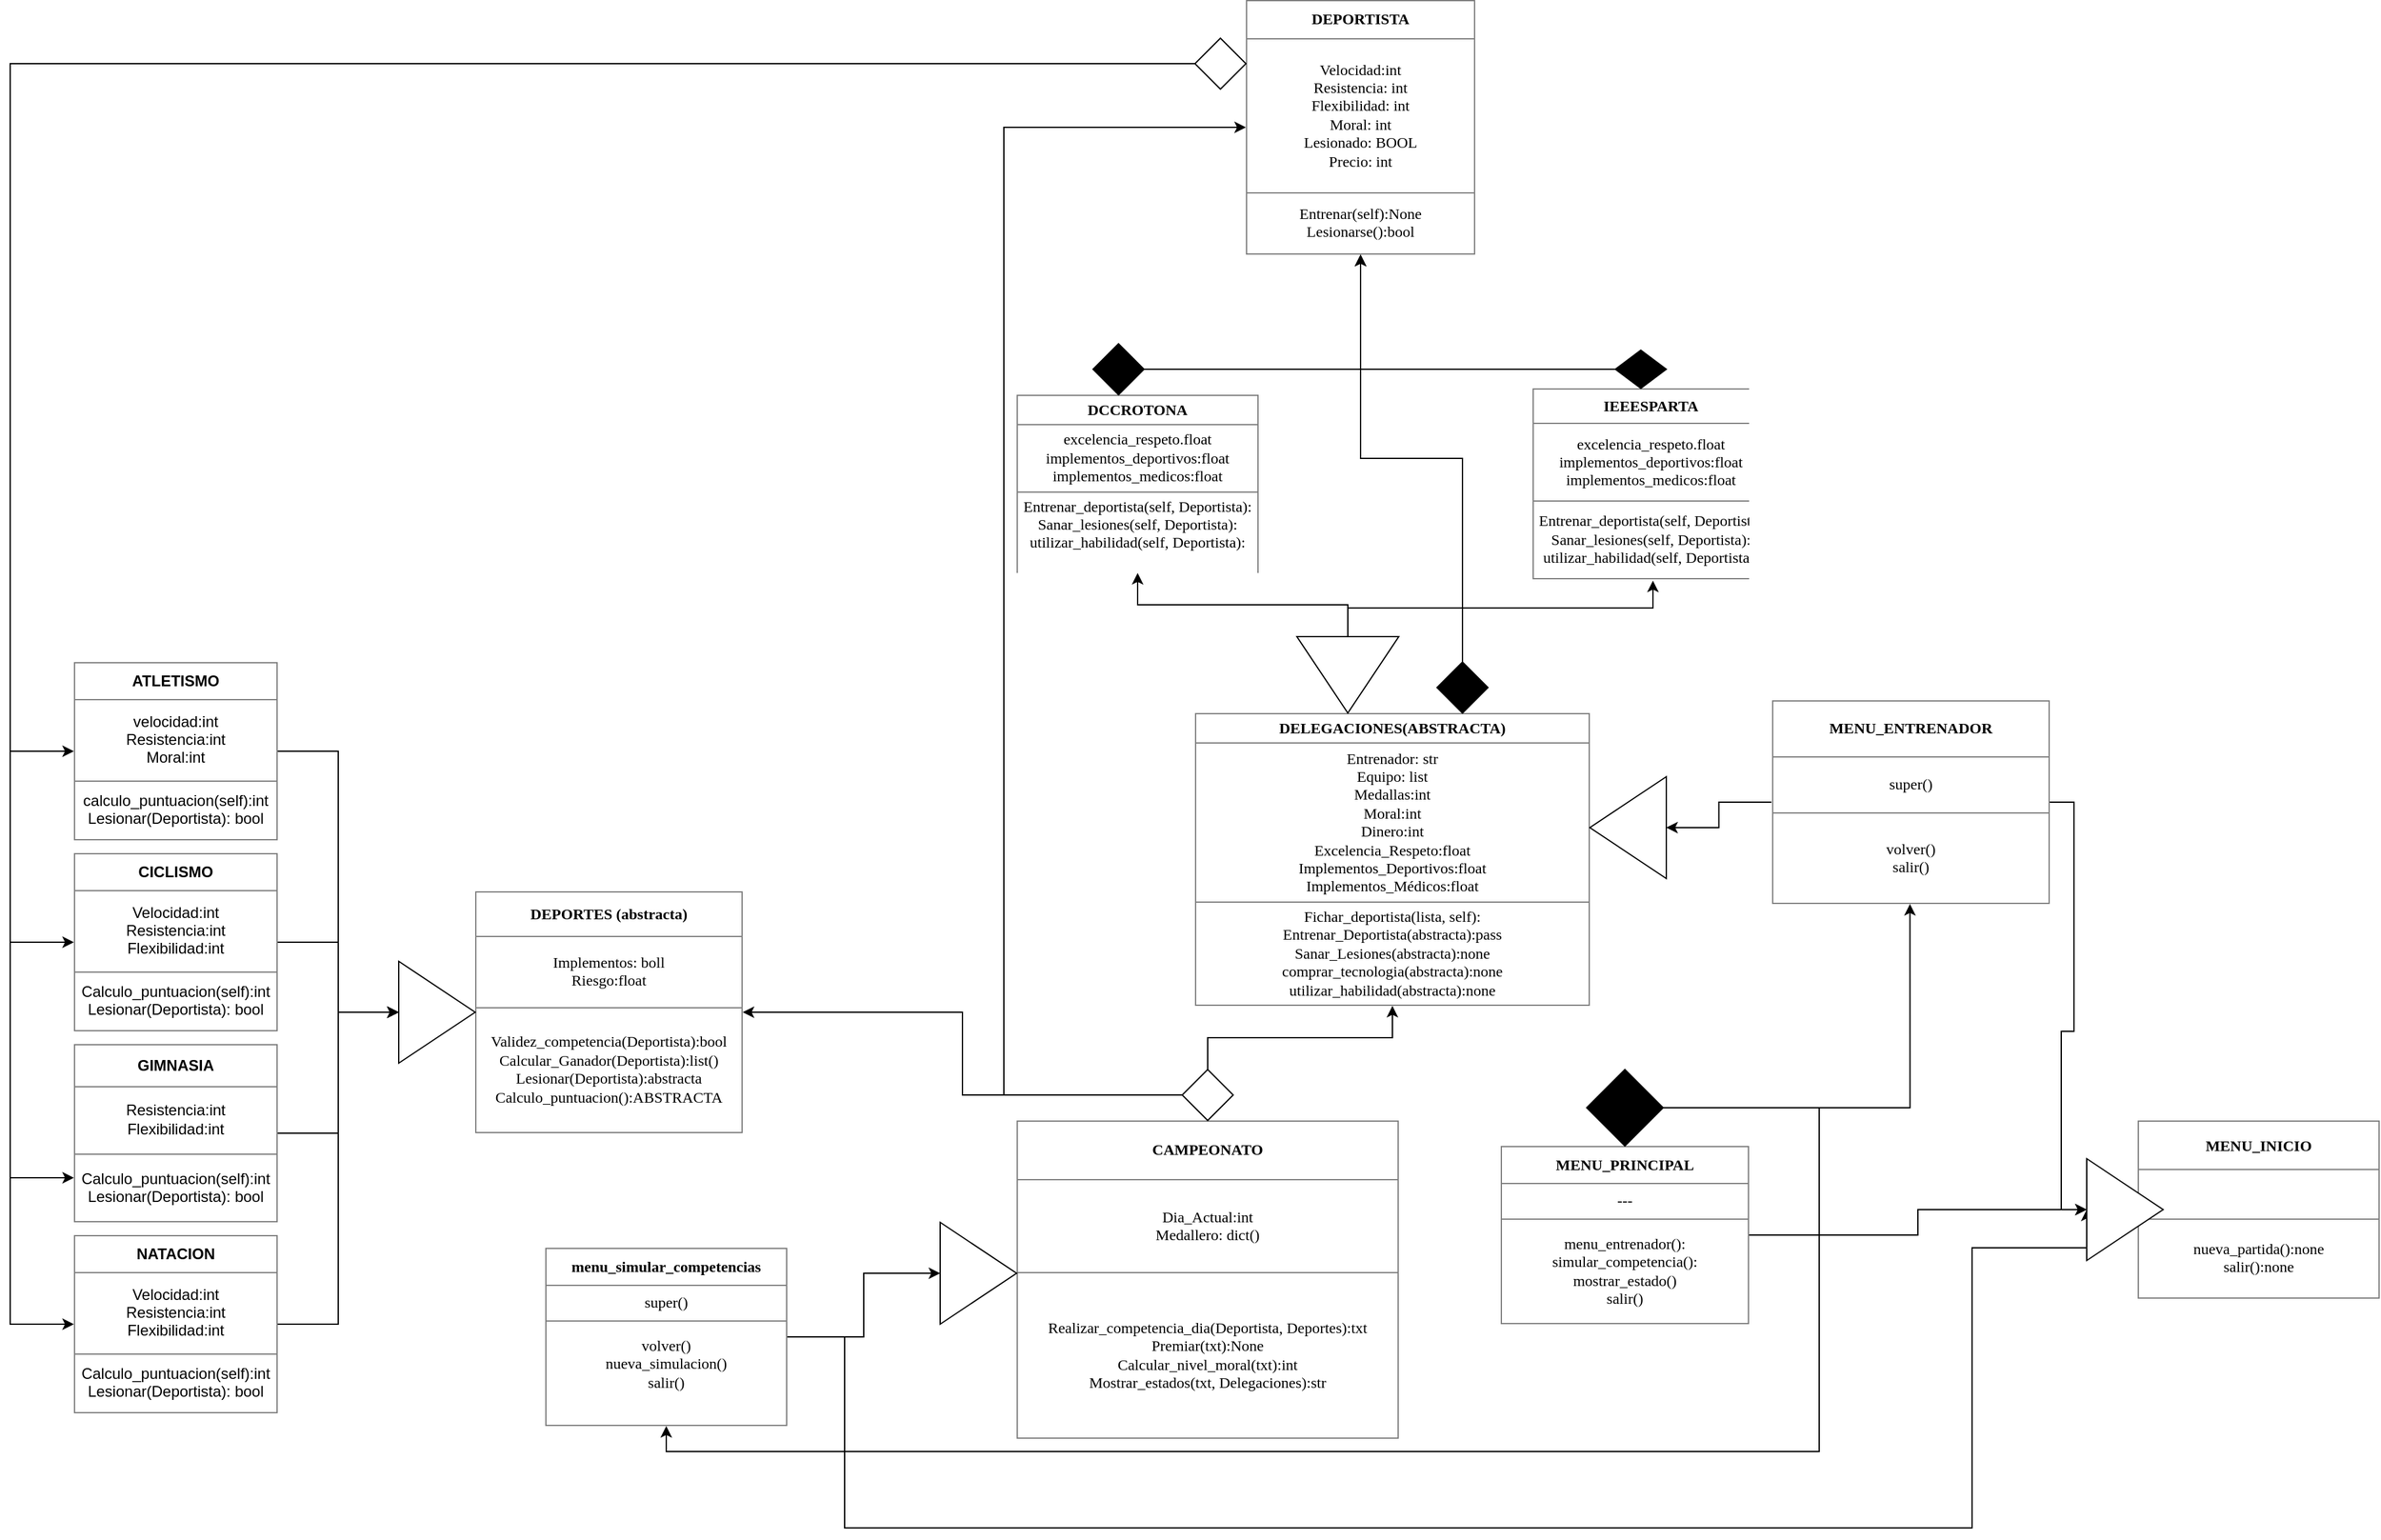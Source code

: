 <mxfile version="13.6.9" type="github">
  <diagram id="iBicDxHrLlnOZrWKdqRp" name="Page-1">
    <mxGraphModel dx="4032" dy="5004" grid="1" gridSize="10" guides="1" tooltips="1" connect="1" arrows="1" fold="1" page="1" pageScale="1" pageWidth="2339" pageHeight="3300" background="#ffffff" math="0" shadow="0">
      <root>
        <mxCell id="0" />
        <mxCell id="1" parent="0" />
        <mxCell id="OR8cHY_HCzaqjykIznZL-2" value="&lt;table style=&quot;width: 100% ; height: 100% ; border-collapse: collapse&quot; width=&quot;100%&quot; cellpadding=&quot;4&quot; border=&quot;1&quot;&gt;&lt;tbody&gt;&lt;tr&gt;&lt;th align=&quot;center&quot;&gt;DELEGACIONES(ABSTRACTA)&lt;br&gt;&lt;/th&gt;&lt;/tr&gt;&lt;tr&gt;&lt;td align=&quot;center&quot;&gt;Entrenador: str&lt;br&gt;Equipo: list&lt;br&gt;Medallas:int&lt;br&gt;Moral:int&lt;br&gt;Dinero:int&lt;br&gt;Excelencia_Respeto:float&lt;br&gt;Implementos_Deportivos:float&lt;br&gt;Implementos_Médicos:float&lt;br&gt;&lt;/td&gt;&lt;/tr&gt;&lt;tr&gt;&lt;td align=&quot;center&quot;&gt;Fichar_deportista(lista, self):&lt;br&gt;Entrenar_Deportista(abstracta):pass&lt;br&gt;Sanar_Lesiones(abstracta):none&lt;br&gt;comprar_tecnologia(abstracta):none&lt;br&gt;utilizar_habilidad(abstracta):none&lt;br&gt;&lt;/td&gt;&lt;/tr&gt;&lt;/tbody&gt;&lt;/table&gt;" style="text;html=1;strokeColor=none;fillColor=none;overflow=fill;fontFamily=Times New Roman;" parent="1" vertex="1">
          <mxGeometry x="1220" y="-2270" width="310" height="230" as="geometry" />
        </mxCell>
        <mxCell id="OR8cHY_HCzaqjykIznZL-3" value="&lt;table style=&quot;width: 100% ; height: 100% ; border-collapse: collapse&quot; width=&quot;100%&quot; cellpadding=&quot;4&quot; border=&quot;1&quot;&gt;&lt;tbody&gt;&lt;tr&gt;&lt;th align=&quot;center&quot;&gt;DEPORTES (abstracta)&lt;br&gt;&lt;/th&gt;&lt;/tr&gt;&lt;tr&gt;&lt;td align=&quot;center&quot;&gt;Implementos: boll&lt;br&gt;Riesgo:float&lt;br&gt;&lt;/td&gt;&lt;/tr&gt;&lt;tr&gt;&lt;td align=&quot;center&quot;&gt;Validez_competencia(Deportista):bool&lt;br&gt;Calcular_Ganador(Deportista):list()&lt;br&gt;Lesionar(Deportista):abstracta&lt;br&gt;Calculo_puntuacion():ABSTRACTA&lt;br&gt;&lt;/td&gt;&lt;/tr&gt;&lt;/tbody&gt;&lt;/table&gt;" style="text;html=1;strokeColor=none;fillColor=none;overflow=fill;fontFamily=Times New Roman;" parent="1" vertex="1">
          <mxGeometry x="655" y="-2130" width="210" height="190" as="geometry" />
        </mxCell>
        <mxCell id="OR8cHY_HCzaqjykIznZL-4" value="&lt;table style=&quot;width: 100% ; height: 100% ; border-collapse: collapse&quot; width=&quot;100%&quot; cellpadding=&quot;4&quot; border=&quot;1&quot;&gt;&lt;tbody&gt;&lt;tr&gt;&lt;th align=&quot;center&quot;&gt;DEPORTISTA&lt;br&gt;&lt;/th&gt;&lt;/tr&gt;&lt;tr&gt;&lt;td align=&quot;center&quot;&gt;Velocidad:int&lt;br&gt;Resistencia: int&lt;br&gt;Flexibilidad: int&lt;br&gt;Moral: int&lt;br&gt;Lesionado: BOOL&lt;br&gt;Precio: int&lt;br&gt;&lt;/td&gt;&lt;/tr&gt;&lt;tr&gt;&lt;td align=&quot;center&quot;&gt;Entrenar(self):None&lt;br&gt;Lesionarse():bool&lt;br&gt;&lt;/td&gt;&lt;/tr&gt;&lt;/tbody&gt;&lt;/table&gt;" style="text;html=1;strokeColor=none;fillColor=none;overflow=fill;fontFamily=Times New Roman;" parent="1" vertex="1">
          <mxGeometry x="1260" y="-2830" width="180" height="200" as="geometry" />
        </mxCell>
        <mxCell id="xhtAJ8VNFzRKBKxL_O8--28" value="" style="edgeStyle=orthogonalEdgeStyle;rounded=0;orthogonalLoop=1;jettySize=auto;html=1;fontFamily=Times New Roman;" parent="1" source="OR8cHY_HCzaqjykIznZL-5" target="xhtAJ8VNFzRKBKxL_O8--26" edge="1">
          <mxGeometry relative="1" as="geometry">
            <Array as="points">
              <mxPoint x="1230" y="-1970" />
            </Array>
          </mxGeometry>
        </mxCell>
        <mxCell id="OR8cHY_HCzaqjykIznZL-5" value="&lt;table style=&quot;width: 100% ; height: 100% ; border-collapse: collapse&quot; width=&quot;100%&quot; cellpadding=&quot;4&quot; border=&quot;1&quot;&gt;&lt;tbody&gt;&lt;tr&gt;&lt;th align=&quot;center&quot;&gt;&lt;b&gt;CAMPEONATO&lt;/b&gt;&lt;/th&gt;&lt;/tr&gt;&lt;tr&gt;&lt;td align=&quot;center&quot;&gt;Dia_Actual:int&lt;br&gt;Medallero: dict()&lt;br&gt;&lt;/td&gt;&lt;/tr&gt;&lt;tr&gt;&lt;td align=&quot;center&quot;&gt;Realizar_competencia_dia(Deportista, Deportes):txt&lt;br&gt;Premiar(txt):None&lt;br&gt;Calcular_nivel_moral(txt):int&lt;br&gt;Mostrar_estados(txt, Delegaciones):str&lt;br&gt;&lt;/td&gt;&lt;/tr&gt;&lt;/tbody&gt;&lt;/table&gt;" style="text;html=1;strokeColor=none;fillColor=none;overflow=fill;fontFamily=Times New Roman;" parent="1" vertex="1">
          <mxGeometry x="1080" y="-1950" width="300" height="250" as="geometry" />
        </mxCell>
        <mxCell id="xhtAJ8VNFzRKBKxL_O8--6" style="edgeStyle=orthogonalEdgeStyle;rounded=0;orthogonalLoop=1;jettySize=auto;html=1;entryX=0;entryY=0.5;entryDx=0;entryDy=0;fontFamily=Times New Roman;" parent="1" source="xSWeatawyfGFOqwIpkRg-6" target="xhtAJ8VNFzRKBKxL_O8--2" edge="1">
          <mxGeometry relative="1" as="geometry" />
        </mxCell>
        <mxCell id="xSWeatawyfGFOqwIpkRg-6" value="&lt;table style=&quot;width: 100% ; height: 100% ; border-collapse: collapse&quot; width=&quot;100%&quot; cellpadding=&quot;4&quot; border=&quot;1&quot;&gt;&lt;tbody&gt;&lt;tr&gt;&lt;th align=&quot;center&quot;&gt;&lt;b&gt;NATACION&lt;/b&gt;&lt;/th&gt;&lt;/tr&gt;&lt;tr&gt;&lt;td align=&quot;center&quot;&gt;Velocidad:int&lt;br&gt;Resistencia:int&lt;br&gt;Flexibilidad:int&lt;br&gt;&lt;/td&gt;&lt;/tr&gt;&lt;tr&gt;&lt;td align=&quot;center&quot;&gt;Calculo_puntuacion(self):int&lt;br&gt;Lesionar(Deportista): bool&lt;/td&gt;&lt;/tr&gt;&lt;/tbody&gt;&lt;/table&gt;" style="text;html=1;strokeColor=none;fillColor=none;overflow=fill;" parent="1" vertex="1">
          <mxGeometry x="340" y="-1860" width="160" height="140" as="geometry" />
        </mxCell>
        <mxCell id="xhtAJ8VNFzRKBKxL_O8--4" style="edgeStyle=orthogonalEdgeStyle;rounded=0;orthogonalLoop=1;jettySize=auto;html=1;entryX=0;entryY=0.5;entryDx=0;entryDy=0;fontFamily=Times New Roman;" parent="1" source="xSWeatawyfGFOqwIpkRg-7" target="xhtAJ8VNFzRKBKxL_O8--2" edge="1">
          <mxGeometry relative="1" as="geometry" />
        </mxCell>
        <mxCell id="xSWeatawyfGFOqwIpkRg-7" value="&lt;table style=&quot;width: 100% ; height: 100% ; border-collapse: collapse&quot; width=&quot;100%&quot; cellpadding=&quot;4&quot; border=&quot;1&quot;&gt;&lt;tbody&gt;&lt;tr&gt;&lt;th align=&quot;center&quot;&gt;CICLISMO&lt;/th&gt;&lt;/tr&gt;&lt;tr&gt;&lt;td align=&quot;center&quot;&gt;Velocidad:int&lt;br&gt;Resistencia:int&lt;br&gt;Flexibilidad:int&lt;br&gt;&lt;/td&gt;&lt;/tr&gt;&lt;tr&gt;&lt;td align=&quot;center&quot;&gt;Calculo_puntuacion(self):int&lt;br&gt;Lesionar(Deportista): bool&lt;/td&gt;&lt;/tr&gt;&lt;/tbody&gt;&lt;/table&gt;" style="text;html=1;strokeColor=none;fillColor=none;overflow=fill;" parent="1" vertex="1">
          <mxGeometry x="340" y="-2160" width="160" height="140" as="geometry" />
        </mxCell>
        <mxCell id="xhtAJ8VNFzRKBKxL_O8--5" style="edgeStyle=orthogonalEdgeStyle;rounded=0;orthogonalLoop=1;jettySize=auto;html=1;entryX=0;entryY=0.5;entryDx=0;entryDy=0;fontFamily=Times New Roman;" parent="1" source="xSWeatawyfGFOqwIpkRg-8" target="xhtAJ8VNFzRKBKxL_O8--2" edge="1">
          <mxGeometry relative="1" as="geometry" />
        </mxCell>
        <mxCell id="xhtAJ8VNFzRKBKxL_O8--3" style="edgeStyle=orthogonalEdgeStyle;rounded=0;orthogonalLoop=1;jettySize=auto;html=1;entryX=0;entryY=0.5;entryDx=0;entryDy=0;fontFamily=Times New Roman;" parent="1" source="xSWeatawyfGFOqwIpkRg-9" target="xhtAJ8VNFzRKBKxL_O8--2" edge="1">
          <mxGeometry relative="1" as="geometry" />
        </mxCell>
        <mxCell id="xSWeatawyfGFOqwIpkRg-9" value="&lt;table style=&quot;width: 100% ; height: 100% ; border-collapse: collapse&quot; width=&quot;100%&quot; cellpadding=&quot;4&quot; border=&quot;1&quot;&gt;&lt;tbody&gt;&lt;tr&gt;&lt;th align=&quot;center&quot;&gt;ATLETISMO&lt;/th&gt;&lt;/tr&gt;&lt;tr&gt;&lt;td align=&quot;center&quot;&gt;velocidad:int&lt;br&gt;Resistencia:int&lt;br&gt;Moral:int&lt;br&gt;&lt;/td&gt;&lt;/tr&gt;&lt;tr&gt;&lt;td align=&quot;center&quot;&gt;calculo_puntuacion(self):int&lt;br&gt;Lesionar(Deportista): bool&lt;br&gt;&lt;/td&gt;&lt;/tr&gt;&lt;/tbody&gt;&lt;/table&gt;" style="text;html=1;strokeColor=none;fillColor=none;overflow=fill;" parent="1" vertex="1">
          <mxGeometry x="340" y="-2310" width="160" height="140" as="geometry" />
        </mxCell>
        <mxCell id="xhtAJ8VNFzRKBKxL_O8--2" value="" style="triangle;whiteSpace=wrap;html=1;fillColor=none;gradientColor=none;fontFamily=Times New Roman;align=left;" parent="1" vertex="1">
          <mxGeometry x="595" y="-2075" width="60" height="80" as="geometry" />
        </mxCell>
        <mxCell id="xhtAJ8VNFzRKBKxL_O8--45" style="edgeStyle=orthogonalEdgeStyle;rounded=0;orthogonalLoop=1;jettySize=auto;html=1;entryX=0;entryY=0.5;entryDx=0;entryDy=0;fontFamily=Times New Roman;" parent="1" source="xhtAJ8VNFzRKBKxL_O8--7" target="xhtAJ8VNFzRKBKxL_O8--44" edge="1">
          <mxGeometry relative="1" as="geometry" />
        </mxCell>
        <mxCell id="xhtAJ8VNFzRKBKxL_O8--7" value="&lt;table style=&quot;width: 100% ; height: 100% ; border-collapse: collapse&quot; width=&quot;100%&quot; cellpadding=&quot;4&quot; border=&quot;1&quot;&gt;&lt;tbody&gt;&lt;tr&gt;&lt;th align=&quot;center&quot;&gt;MENU_PRINCIPAL&lt;br&gt;&lt;/th&gt;&lt;/tr&gt;&lt;tr&gt;&lt;td align=&quot;center&quot;&gt;---&lt;br&gt;&lt;/td&gt;&lt;/tr&gt;&lt;tr&gt;&lt;td align=&quot;center&quot;&gt;menu_entrenador():&lt;br&gt;simular_competencia():&lt;br&gt;mostrar_estado()&lt;br&gt;salir()&lt;br&gt;&lt;/td&gt;&lt;/tr&gt;&lt;/tbody&gt;&lt;/table&gt;" style="text;html=1;strokeColor=none;fillColor=none;overflow=fill;fontFamily=Times New Roman;align=left;" parent="1" vertex="1">
          <mxGeometry x="1460" y="-1930" width="195" height="140" as="geometry" />
        </mxCell>
        <mxCell id="xhtAJ8VNFzRKBKxL_O8--8" value="&lt;table style=&quot;width: 100% ; height: 100% ; border-collapse: collapse&quot; width=&quot;100%&quot; cellpadding=&quot;4&quot; border=&quot;1&quot;&gt;&lt;tbody&gt;&lt;tr&gt;&lt;th align=&quot;center&quot;&gt;DCCROTONA&lt;br&gt;&lt;/th&gt;&lt;/tr&gt;&lt;tr&gt;&lt;td align=&quot;center&quot;&gt;excelencia_respeto.float&lt;br&gt;implementos_deportivos:float&lt;br&gt;implementos_medicos:float&lt;br&gt;&lt;/td&gt;&lt;/tr&gt;&lt;tr&gt;&lt;td align=&quot;center&quot;&gt;Entrenar_deportista(self, Deportista):&lt;br&gt;Sanar_lesiones(self, Deportista):&lt;br&gt;utilizar_habilidad(self, Deportista):&lt;br&gt;&amp;nbsp;&lt;br&gt;&lt;/td&gt;&lt;/tr&gt;&lt;/tbody&gt;&lt;/table&gt;" style="text;html=1;strokeColor=none;fillColor=none;overflow=fill;fontFamily=Times New Roman;align=left;" parent="1" vertex="1">
          <mxGeometry x="1080" y="-2520" width="190" height="140" as="geometry" />
        </mxCell>
        <mxCell id="xhtAJ8VNFzRKBKxL_O8--9" value="&lt;table style=&quot;width: 100% ; height: 100% ; border-collapse: collapse&quot; width=&quot;100%&quot; cellpadding=&quot;4&quot; border=&quot;1&quot;&gt;&lt;tbody&gt;&lt;tr&gt;&lt;th align=&quot;center&quot;&gt;&lt;b&gt;IEEESPARTA&lt;/b&gt;&lt;/th&gt;&lt;/tr&gt;&lt;tr&gt;&lt;td align=&quot;center&quot;&gt;excelencia_respeto.float&lt;br&gt;implementos_deportivos:float&lt;br&gt;implementos_medicos:float&lt;/td&gt;&lt;/tr&gt;&lt;tr&gt;&lt;td align=&quot;center&quot;&gt;Entrenar_deportista(self, Deportista)&lt;br&gt;Sanar_lesiones(self, Deportista):&lt;br&gt;utilizar_habilidad(self, Deportista):&lt;/td&gt;&lt;/tr&gt;&lt;/tbody&gt;&lt;/table&gt;" style="text;html=1;strokeColor=none;fillColor=none;overflow=fill;fontFamily=Times New Roman;align=left;" parent="1" vertex="1">
          <mxGeometry x="1485" y="-2525" width="170" height="150" as="geometry" />
        </mxCell>
        <mxCell id="xhtAJ8VNFzRKBKxL_O8--11" style="edgeStyle=orthogonalEdgeStyle;rounded=0;orthogonalLoop=1;jettySize=auto;html=1;fontFamily=Times New Roman;entryX=0.5;entryY=1;entryDx=0;entryDy=0;" parent="1" source="xhtAJ8VNFzRKBKxL_O8--10" target="OR8cHY_HCzaqjykIznZL-4" edge="1">
          <mxGeometry relative="1" as="geometry" />
        </mxCell>
        <mxCell id="xhtAJ8VNFzRKBKxL_O8--10" value="" style="rhombus;whiteSpace=wrap;html=1;fillColor=#000000;gradientColor=none;fontFamily=Times New Roman;align=left;" parent="1" vertex="1">
          <mxGeometry x="1140" y="-2560" width="40" height="40" as="geometry" />
        </mxCell>
        <mxCell id="xhtAJ8VNFzRKBKxL_O8--19" style="edgeStyle=orthogonalEdgeStyle;rounded=0;orthogonalLoop=1;jettySize=auto;html=1;entryX=0.556;entryY=1.007;entryDx=0;entryDy=0;entryPerimeter=0;fontFamily=Times New Roman;exitX=0;exitY=0.5;exitDx=0;exitDy=0;" parent="1" source="5ipFIMywoGA9phrDCxKQ-1" target="xhtAJ8VNFzRKBKxL_O8--9" edge="1">
          <mxGeometry relative="1" as="geometry">
            <mxPoint x="1360" y="-2285" as="sourcePoint" />
          </mxGeometry>
        </mxCell>
        <mxCell id="xhtAJ8VNFzRKBKxL_O8--20" style="edgeStyle=orthogonalEdgeStyle;rounded=0;orthogonalLoop=1;jettySize=auto;html=1;fontFamily=Times New Roman;exitX=0;exitY=0.5;exitDx=0;exitDy=0;" parent="1" source="5ipFIMywoGA9phrDCxKQ-1" target="xhtAJ8VNFzRKBKxL_O8--8" edge="1">
          <mxGeometry relative="1" as="geometry">
            <mxPoint x="1320" y="-2285" as="sourcePoint" />
          </mxGeometry>
        </mxCell>
        <mxCell id="xhtAJ8VNFzRKBKxL_O8--24" style="edgeStyle=orthogonalEdgeStyle;rounded=0;orthogonalLoop=1;jettySize=auto;html=1;entryX=0.5;entryY=1;entryDx=0;entryDy=0;fontFamily=Times New Roman;" parent="1" source="xhtAJ8VNFzRKBKxL_O8--22" target="OR8cHY_HCzaqjykIznZL-4" edge="1">
          <mxGeometry relative="1" as="geometry" />
        </mxCell>
        <mxCell id="xhtAJ8VNFzRKBKxL_O8--22" value="" style="rhombus;whiteSpace=wrap;html=1;fillColor=#000000;gradientColor=none;fontFamily=Times New Roman;align=left;" parent="1" vertex="1">
          <mxGeometry x="1550" y="-2555" width="40" height="30" as="geometry" />
        </mxCell>
        <mxCell id="xhtAJ8VNFzRKBKxL_O8--29" style="edgeStyle=orthogonalEdgeStyle;rounded=0;orthogonalLoop=1;jettySize=auto;html=1;fontFamily=Times New Roman;" parent="1" source="xhtAJ8VNFzRKBKxL_O8--26" target="OR8cHY_HCzaqjykIznZL-2" edge="1">
          <mxGeometry relative="1" as="geometry" />
        </mxCell>
        <mxCell id="xhtAJ8VNFzRKBKxL_O8--30" style="edgeStyle=orthogonalEdgeStyle;rounded=0;orthogonalLoop=1;jettySize=auto;html=1;fontFamily=Times New Roman;" parent="1" source="xhtAJ8VNFzRKBKxL_O8--26" target="OR8cHY_HCzaqjykIznZL-3" edge="1">
          <mxGeometry relative="1" as="geometry" />
        </mxCell>
        <mxCell id="xhtAJ8VNFzRKBKxL_O8--41" style="edgeStyle=orthogonalEdgeStyle;rounded=0;orthogonalLoop=1;jettySize=auto;html=1;entryX=0;entryY=0.5;entryDx=0;entryDy=0;fontFamily=Times New Roman;exitX=1;exitY=0.5;exitDx=0;exitDy=0;" parent="1" source="xhtAJ8VNFzRKBKxL_O8--26" target="OR8cHY_HCzaqjykIznZL-4" edge="1">
          <mxGeometry relative="1" as="geometry">
            <Array as="points">
              <mxPoint x="1070" y="-1970" />
              <mxPoint x="1070" y="-2730" />
            </Array>
          </mxGeometry>
        </mxCell>
        <mxCell id="xhtAJ8VNFzRKBKxL_O8--26" value="" style="rhombus;whiteSpace=wrap;html=1;fillColor=#FFFFFF;gradientColor=none;fontFamily=Times New Roman;align=left;" parent="1" vertex="1">
          <mxGeometry x="1210" y="-1990" width="40" height="40" as="geometry" />
        </mxCell>
        <mxCell id="xhtAJ8VNFzRKBKxL_O8--37" value="&lt;table style=&quot;width: 100% ; height: 100% ; border-collapse: collapse&quot; width=&quot;100%&quot; cellpadding=&quot;4&quot; border=&quot;1&quot;&gt;&lt;tbody&gt;&lt;tr&gt;&lt;th align=&quot;center&quot;&gt;MENU_INICIO&lt;br&gt;&lt;/th&gt;&lt;/tr&gt;&lt;tr&gt;&lt;td align=&quot;center&quot;&gt;&lt;br&gt;&lt;/td&gt;&lt;/tr&gt;&lt;tr&gt;&lt;td align=&quot;center&quot;&gt;nueva_partida():none&lt;br&gt;salir():none&lt;br&gt;&lt;/td&gt;&lt;/tr&gt;&lt;/tbody&gt;&lt;/table&gt;" style="text;html=1;strokeColor=none;fillColor=none;overflow=fill;fontFamily=Times New Roman;align=left;" parent="1" vertex="1">
          <mxGeometry x="1960" y="-1950" width="190" height="140" as="geometry" />
        </mxCell>
        <mxCell id="xhtAJ8VNFzRKBKxL_O8--47" style="edgeStyle=orthogonalEdgeStyle;rounded=0;orthogonalLoop=1;jettySize=auto;html=1;entryX=0;entryY=0.5;entryDx=0;entryDy=0;fontFamily=Times New Roman;" parent="1" source="xhtAJ8VNFzRKBKxL_O8--39" target="xhtAJ8VNFzRKBKxL_O8--44" edge="1">
          <mxGeometry relative="1" as="geometry">
            <Array as="points">
              <mxPoint x="945" y="-1780" />
              <mxPoint x="945" y="-1630" />
              <mxPoint x="1830" y="-1630" />
              <mxPoint x="1830" y="-1850" />
              <mxPoint x="1920" y="-1850" />
            </Array>
          </mxGeometry>
        </mxCell>
        <mxCell id="RAg3AIKNs7e1h7Kr9Tjl-3" style="edgeStyle=orthogonalEdgeStyle;rounded=0;orthogonalLoop=1;jettySize=auto;html=1;entryX=0;entryY=0.5;entryDx=0;entryDy=0;fontFamily=Times New Roman;" parent="1" source="xhtAJ8VNFzRKBKxL_O8--39" target="RAg3AIKNs7e1h7Kr9Tjl-2" edge="1">
          <mxGeometry relative="1" as="geometry" />
        </mxCell>
        <mxCell id="xhtAJ8VNFzRKBKxL_O8--39" value="&lt;table style=&quot;width: 100% ; height: 100% ; border-collapse: collapse&quot; width=&quot;100%&quot; cellpadding=&quot;4&quot; border=&quot;1&quot;&gt;&lt;tbody&gt;&lt;tr&gt;&lt;th align=&quot;center&quot;&gt;&lt;b&gt;menu_simular_competencias&lt;/b&gt;&lt;/th&gt;&lt;/tr&gt;&lt;tr&gt;&lt;td align=&quot;center&quot;&gt;super()&lt;br&gt;&lt;/td&gt;&lt;/tr&gt;&lt;tr&gt;&lt;td align=&quot;center&quot;&gt;volver()&lt;br&gt;nueva_simulacion()&lt;br&gt;salir()&lt;br&gt;&lt;br&gt;&lt;/td&gt;&lt;/tr&gt;&lt;/tbody&gt;&lt;/table&gt;" style="text;html=1;strokeColor=none;fillColor=none;overflow=fill;fontFamily=Times New Roman;align=left;" parent="1" vertex="1">
          <mxGeometry x="710" y="-1850" width="190" height="140" as="geometry" />
        </mxCell>
        <mxCell id="xhtAJ8VNFzRKBKxL_O8--44" value="" style="triangle;whiteSpace=wrap;html=1;fillColor=#FFFFFF;gradientColor=none;fontFamily=Times New Roman;align=left;" parent="1" vertex="1">
          <mxGeometry x="1920" y="-1920" width="60" height="80" as="geometry" />
        </mxCell>
        <mxCell id="xhtAJ8VNFzRKBKxL_O8--50" style="edgeStyle=orthogonalEdgeStyle;rounded=0;orthogonalLoop=1;jettySize=auto;html=1;entryX=0;entryY=0.5;entryDx=0;entryDy=0;fontFamily=Times New Roman;" parent="1" source="xhtAJ8VNFzRKBKxL_O8--48" target="xhtAJ8VNFzRKBKxL_O8--49" edge="1">
          <mxGeometry relative="1" as="geometry" />
        </mxCell>
        <mxCell id="RAg3AIKNs7e1h7Kr9Tjl-4" style="edgeStyle=orthogonalEdgeStyle;rounded=0;orthogonalLoop=1;jettySize=auto;html=1;entryX=0;entryY=0.5;entryDx=0;entryDy=0;fontFamily=Times New Roman;" parent="1" source="xhtAJ8VNFzRKBKxL_O8--48" target="xhtAJ8VNFzRKBKxL_O8--44" edge="1">
          <mxGeometry relative="1" as="geometry" />
        </mxCell>
        <mxCell id="xhtAJ8VNFzRKBKxL_O8--48" value="&lt;table style=&quot;width: 100% ; height: 100% ; border-collapse: collapse&quot; width=&quot;100%&quot; cellpadding=&quot;4&quot; border=&quot;1&quot;&gt;&lt;tbody&gt;&lt;tr&gt;&lt;th align=&quot;center&quot;&gt;MENU_ENTRENADOR&lt;br&gt;&lt;/th&gt;&lt;/tr&gt;&lt;tr&gt;&lt;td align=&quot;center&quot;&gt;super()&lt;br&gt;&lt;/td&gt;&lt;/tr&gt;&lt;tr&gt;&lt;td align=&quot;center&quot;&gt;volver()&lt;br&gt;salir()&lt;br&gt;&lt;/td&gt;&lt;/tr&gt;&lt;/tbody&gt;&lt;/table&gt;" style="text;html=1;strokeColor=none;fillColor=none;overflow=fill;fontFamily=Times New Roman;align=left;rotation=0;" parent="1" vertex="1">
          <mxGeometry x="1672.5" y="-2280" width="217.5" height="160" as="geometry" />
        </mxCell>
        <mxCell id="xhtAJ8VNFzRKBKxL_O8--49" value="" style="triangle;whiteSpace=wrap;html=1;fillColor=#FFFFFF;gradientColor=none;fontFamily=Times New Roman;align=left;direction=west;rounded=0;" parent="1" vertex="1">
          <mxGeometry x="1530" y="-2220" width="60" height="80" as="geometry" />
        </mxCell>
        <mxCell id="RAg3AIKNs7e1h7Kr9Tjl-2" value="" style="triangle;whiteSpace=wrap;html=1;fillColor=#FFFFFF;gradientColor=none;fontFamily=Times New Roman;align=left;" parent="1" vertex="1">
          <mxGeometry x="1020" y="-1870" width="60" height="80" as="geometry" />
        </mxCell>
        <mxCell id="5ipFIMywoGA9phrDCxKQ-1" value="" style="triangle;whiteSpace=wrap;html=1;rotation=90;" vertex="1" parent="1">
          <mxGeometry x="1310" y="-2340" width="60" height="80" as="geometry" />
        </mxCell>
        <mxCell id="5ipFIMywoGA9phrDCxKQ-3" style="edgeStyle=orthogonalEdgeStyle;rounded=0;orthogonalLoop=1;jettySize=auto;html=1;entryX=0.5;entryY=1;entryDx=0;entryDy=0;" edge="1" parent="1" source="5ipFIMywoGA9phrDCxKQ-2" target="OR8cHY_HCzaqjykIznZL-4">
          <mxGeometry relative="1" as="geometry" />
        </mxCell>
        <mxCell id="5ipFIMywoGA9phrDCxKQ-2" value="" style="rhombus;whiteSpace=wrap;html=1;fillColor=#000000;" vertex="1" parent="1">
          <mxGeometry x="1410" y="-2310" width="40" height="40" as="geometry" />
        </mxCell>
        <mxCell id="5ipFIMywoGA9phrDCxKQ-5" style="edgeStyle=orthogonalEdgeStyle;rounded=0;orthogonalLoop=1;jettySize=auto;html=1;entryX=0;entryY=0.5;entryDx=0;entryDy=0;" edge="1" parent="1" target="xSWeatawyfGFOqwIpkRg-6">
          <mxGeometry relative="1" as="geometry">
            <mxPoint x="1172" y="-2780" as="sourcePoint" />
            <mxPoint x="292" y="-1790" as="targetPoint" />
            <Array as="points">
              <mxPoint x="290" y="-2780" />
              <mxPoint x="290" y="-1790" />
            </Array>
          </mxGeometry>
        </mxCell>
        <mxCell id="5ipFIMywoGA9phrDCxKQ-8" style="edgeStyle=orthogonalEdgeStyle;rounded=0;orthogonalLoop=1;jettySize=auto;html=1;entryX=0;entryY=0.5;entryDx=0;entryDy=0;" edge="1" parent="1" source="5ipFIMywoGA9phrDCxKQ-4" target="xSWeatawyfGFOqwIpkRg-7">
          <mxGeometry relative="1" as="geometry">
            <Array as="points">
              <mxPoint x="290" y="-2780" />
              <mxPoint x="290" y="-2090" />
            </Array>
          </mxGeometry>
        </mxCell>
        <mxCell id="5ipFIMywoGA9phrDCxKQ-9" style="edgeStyle=orthogonalEdgeStyle;rounded=0;orthogonalLoop=1;jettySize=auto;html=1;entryX=0;entryY=0.5;entryDx=0;entryDy=0;" edge="1" parent="1" source="5ipFIMywoGA9phrDCxKQ-4" target="xSWeatawyfGFOqwIpkRg-9">
          <mxGeometry relative="1" as="geometry">
            <Array as="points">
              <mxPoint x="290" y="-2780" />
              <mxPoint x="290" y="-2240" />
            </Array>
          </mxGeometry>
        </mxCell>
        <mxCell id="5ipFIMywoGA9phrDCxKQ-4" value="" style="rhombus;whiteSpace=wrap;html=1;" vertex="1" parent="1">
          <mxGeometry x="1220" y="-2800" width="40" height="40" as="geometry" />
        </mxCell>
        <mxCell id="xSWeatawyfGFOqwIpkRg-8" value="&lt;table style=&quot;width: 100% ; height: 100% ; border-collapse: collapse&quot; width=&quot;100%&quot; cellpadding=&quot;4&quot; border=&quot;1&quot;&gt;&lt;tbody&gt;&lt;tr&gt;&lt;th align=&quot;center&quot;&gt;&lt;b&gt;GIMNASIA&lt;/b&gt;&lt;/th&gt;&lt;/tr&gt;&lt;tr&gt;&lt;td align=&quot;center&quot;&gt;Resistencia:int&lt;br&gt;Flexibilidad:int&lt;/td&gt;&lt;/tr&gt;&lt;tr&gt;&lt;td align=&quot;center&quot;&gt;Calculo_puntuacion(self):int&lt;br&gt;Lesionar(Deportista): bool&lt;/td&gt;&lt;/tr&gt;&lt;/tbody&gt;&lt;/table&gt;" style="text;html=1;strokeColor=none;fillColor=none;overflow=fill;" parent="1" vertex="1">
          <mxGeometry x="340" y="-2010" width="160" height="140" as="geometry" />
        </mxCell>
        <mxCell id="5ipFIMywoGA9phrDCxKQ-7" style="edgeStyle=orthogonalEdgeStyle;rounded=0;orthogonalLoop=1;jettySize=auto;html=1;entryX=0;entryY=0.75;entryDx=0;entryDy=0;" edge="1" parent="1" source="5ipFIMywoGA9phrDCxKQ-4" target="xSWeatawyfGFOqwIpkRg-8">
          <mxGeometry relative="1" as="geometry">
            <mxPoint x="340" y="-1950" as="targetPoint" />
            <mxPoint x="1220" y="-2780" as="sourcePoint" />
            <Array as="points">
              <mxPoint x="290" y="-2780" />
              <mxPoint x="290" y="-1905" />
            </Array>
          </mxGeometry>
        </mxCell>
        <mxCell id="5ipFIMywoGA9phrDCxKQ-16" style="edgeStyle=orthogonalEdgeStyle;rounded=0;orthogonalLoop=1;jettySize=auto;html=1;entryX=0.5;entryY=1;entryDx=0;entryDy=0;" edge="1" parent="1" source="5ipFIMywoGA9phrDCxKQ-10" target="xhtAJ8VNFzRKBKxL_O8--48">
          <mxGeometry relative="1" as="geometry" />
        </mxCell>
        <mxCell id="5ipFIMywoGA9phrDCxKQ-17" style="edgeStyle=orthogonalEdgeStyle;rounded=0;orthogonalLoop=1;jettySize=auto;html=1;entryX=0.5;entryY=1;entryDx=0;entryDy=0;" edge="1" parent="1" source="5ipFIMywoGA9phrDCxKQ-10" target="xhtAJ8VNFzRKBKxL_O8--39">
          <mxGeometry relative="1" as="geometry">
            <Array as="points">
              <mxPoint x="1710" y="-1960" />
              <mxPoint x="1710" y="-1690" />
              <mxPoint x="805" y="-1690" />
            </Array>
          </mxGeometry>
        </mxCell>
        <mxCell id="5ipFIMywoGA9phrDCxKQ-10" value="" style="rhombus;whiteSpace=wrap;html=1;fillColor=#000000;" vertex="1" parent="1">
          <mxGeometry x="1527.5" y="-1990" width="60" height="60" as="geometry" />
        </mxCell>
      </root>
    </mxGraphModel>
  </diagram>
</mxfile>
